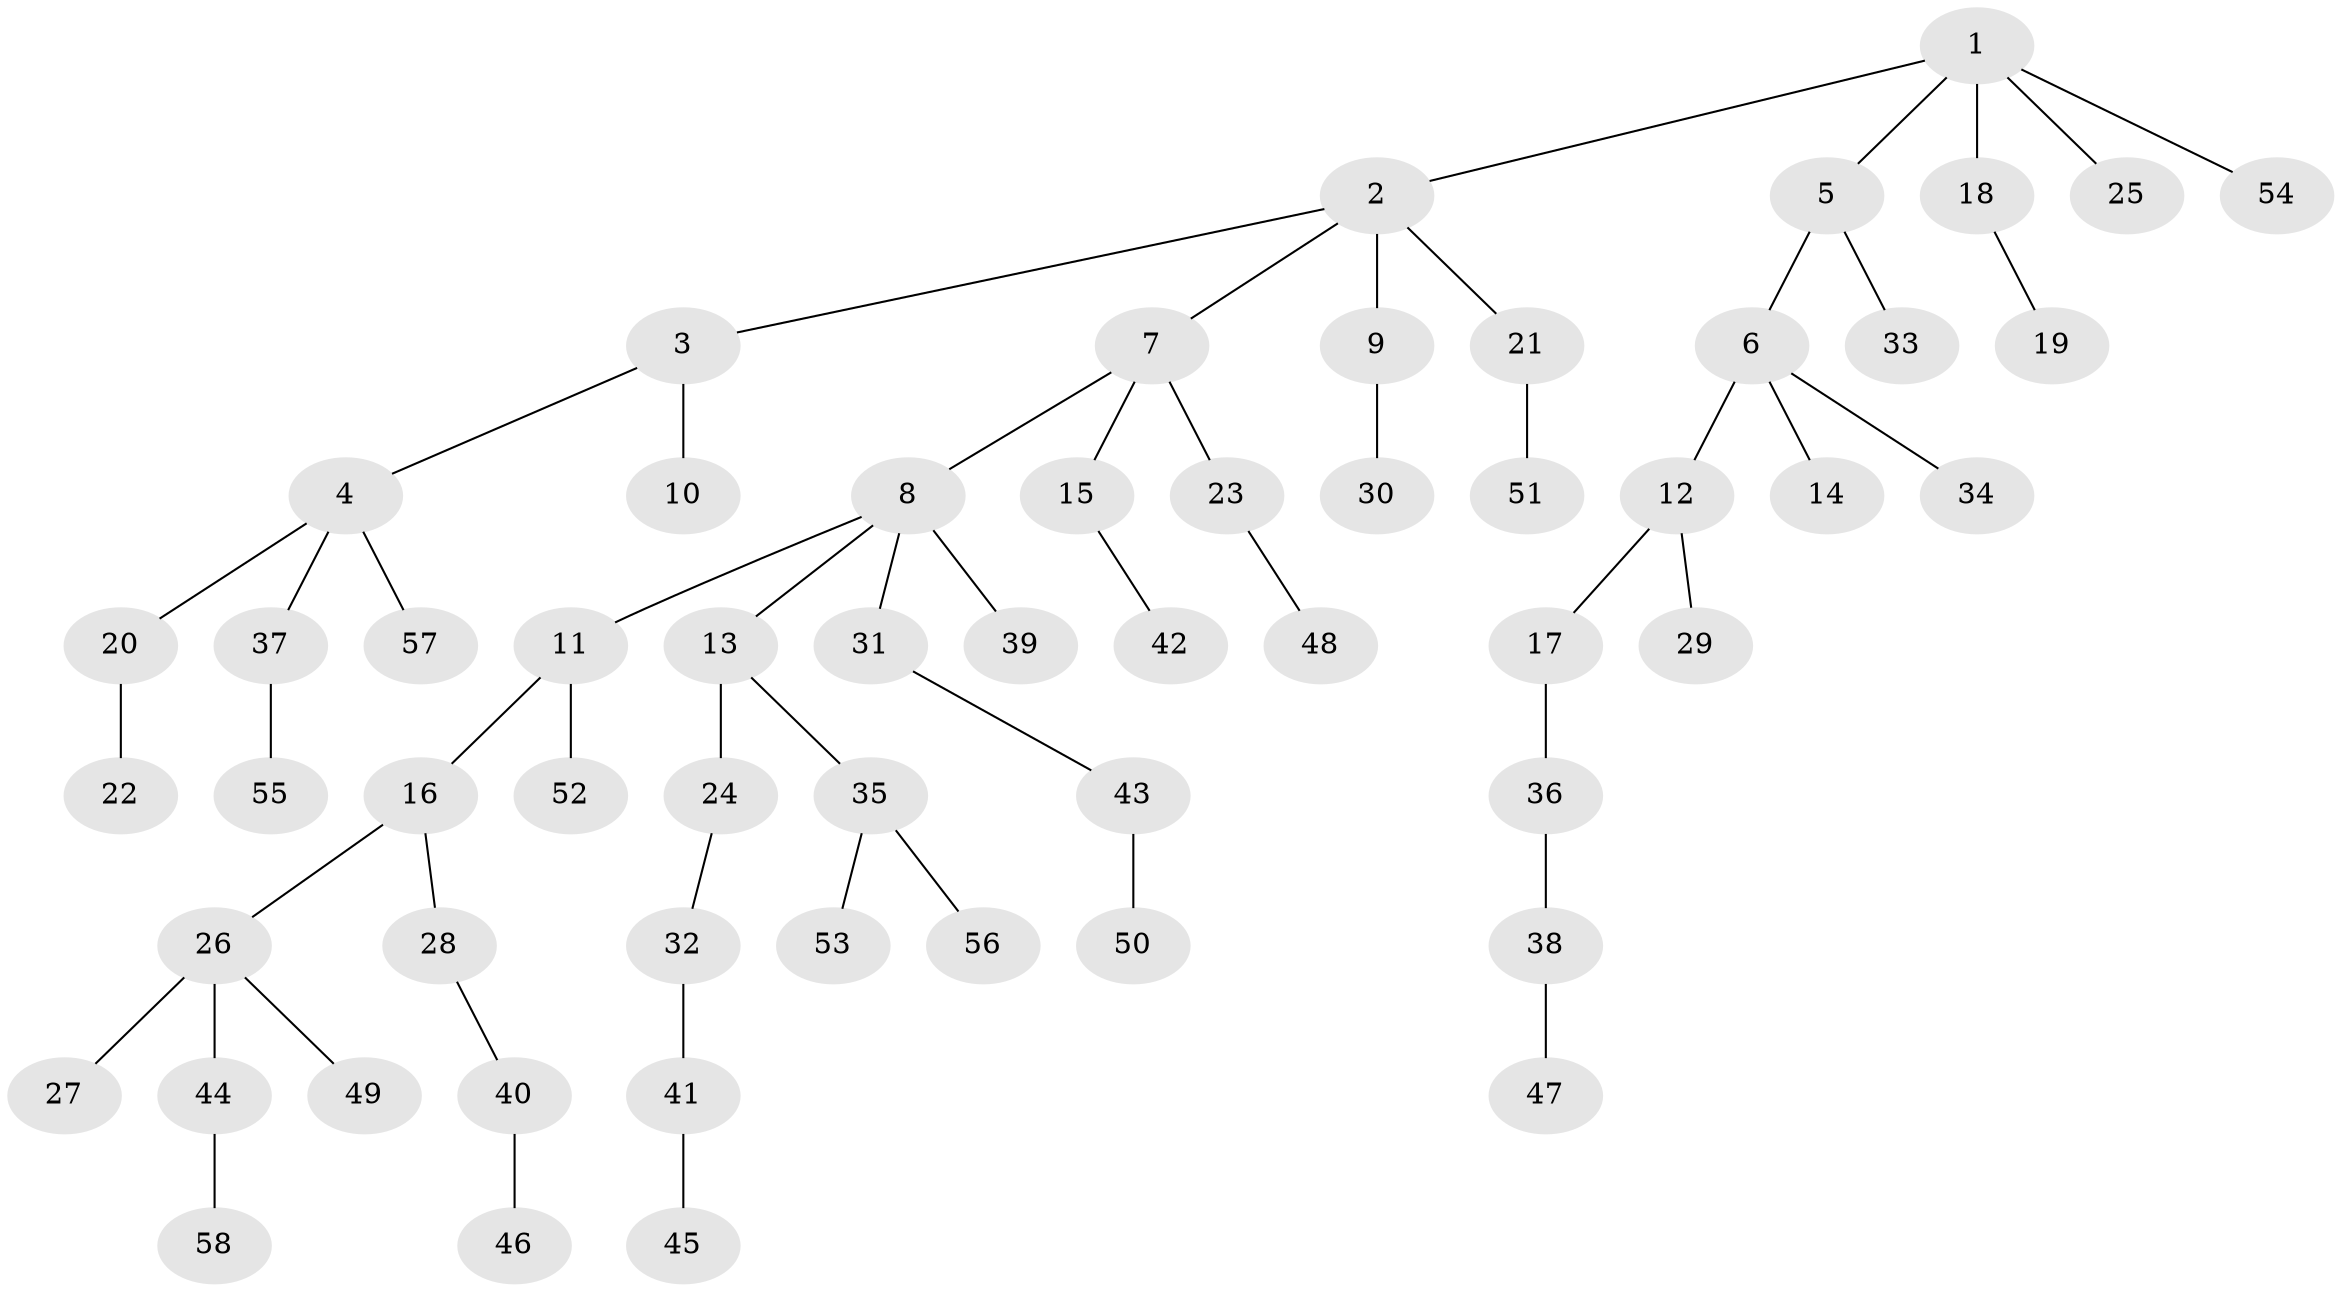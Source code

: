 // original degree distribution, {6: 0.02586206896551724, 4: 0.04310344827586207, 1: 0.5431034482758621, 5: 0.05172413793103448, 2: 0.1896551724137931, 3: 0.13793103448275862, 7: 0.008620689655172414}
// Generated by graph-tools (version 1.1) at 2025/37/03/09/25 02:37:08]
// undirected, 58 vertices, 57 edges
graph export_dot {
graph [start="1"]
  node [color=gray90,style=filled];
  1;
  2;
  3;
  4;
  5;
  6;
  7;
  8;
  9;
  10;
  11;
  12;
  13;
  14;
  15;
  16;
  17;
  18;
  19;
  20;
  21;
  22;
  23;
  24;
  25;
  26;
  27;
  28;
  29;
  30;
  31;
  32;
  33;
  34;
  35;
  36;
  37;
  38;
  39;
  40;
  41;
  42;
  43;
  44;
  45;
  46;
  47;
  48;
  49;
  50;
  51;
  52;
  53;
  54;
  55;
  56;
  57;
  58;
  1 -- 2 [weight=1.0];
  1 -- 5 [weight=1.0];
  1 -- 18 [weight=1.0];
  1 -- 25 [weight=1.0];
  1 -- 54 [weight=1.0];
  2 -- 3 [weight=1.0];
  2 -- 7 [weight=1.0];
  2 -- 9 [weight=1.0];
  2 -- 21 [weight=1.0];
  3 -- 4 [weight=1.0];
  3 -- 10 [weight=1.0];
  4 -- 20 [weight=1.0];
  4 -- 37 [weight=1.0];
  4 -- 57 [weight=1.0];
  5 -- 6 [weight=1.0];
  5 -- 33 [weight=1.0];
  6 -- 12 [weight=1.0];
  6 -- 14 [weight=1.0];
  6 -- 34 [weight=1.0];
  7 -- 8 [weight=1.0];
  7 -- 15 [weight=1.0];
  7 -- 23 [weight=1.0];
  8 -- 11 [weight=1.0];
  8 -- 13 [weight=1.0];
  8 -- 31 [weight=1.0];
  8 -- 39 [weight=2.0];
  9 -- 30 [weight=2.0];
  11 -- 16 [weight=1.0];
  11 -- 52 [weight=1.0];
  12 -- 17 [weight=1.0];
  12 -- 29 [weight=1.0];
  13 -- 24 [weight=1.0];
  13 -- 35 [weight=1.0];
  15 -- 42 [weight=1.0];
  16 -- 26 [weight=1.0];
  16 -- 28 [weight=1.0];
  17 -- 36 [weight=1.0];
  18 -- 19 [weight=1.0];
  20 -- 22 [weight=4.0];
  21 -- 51 [weight=2.0];
  23 -- 48 [weight=1.0];
  24 -- 32 [weight=1.0];
  26 -- 27 [weight=1.0];
  26 -- 44 [weight=3.0];
  26 -- 49 [weight=1.0];
  28 -- 40 [weight=1.0];
  31 -- 43 [weight=1.0];
  32 -- 41 [weight=1.0];
  35 -- 53 [weight=1.0];
  35 -- 56 [weight=1.0];
  36 -- 38 [weight=1.0];
  37 -- 55 [weight=1.0];
  38 -- 47 [weight=1.0];
  40 -- 46 [weight=1.0];
  41 -- 45 [weight=1.0];
  43 -- 50 [weight=2.0];
  44 -- 58 [weight=1.0];
}
